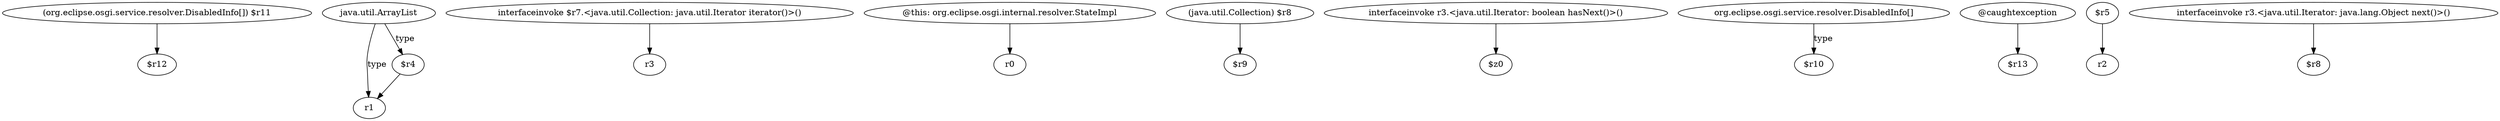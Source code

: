 digraph g {
0[label="(org.eclipse.osgi.service.resolver.DisabledInfo[]) $r11"]
1[label="$r12"]
0->1[label=""]
2[label="java.util.ArrayList"]
3[label="r1"]
2->3[label="type"]
4[label="$r4"]
2->4[label="type"]
5[label="interfaceinvoke $r7.<java.util.Collection: java.util.Iterator iterator()>()"]
6[label="r3"]
5->6[label=""]
7[label="@this: org.eclipse.osgi.internal.resolver.StateImpl"]
8[label="r0"]
7->8[label=""]
9[label="(java.util.Collection) $r8"]
10[label="$r9"]
9->10[label=""]
11[label="interfaceinvoke r3.<java.util.Iterator: boolean hasNext()>()"]
12[label="$z0"]
11->12[label=""]
13[label="org.eclipse.osgi.service.resolver.DisabledInfo[]"]
14[label="$r10"]
13->14[label="type"]
4->3[label=""]
15[label="@caughtexception"]
16[label="$r13"]
15->16[label=""]
17[label="$r5"]
18[label="r2"]
17->18[label=""]
19[label="interfaceinvoke r3.<java.util.Iterator: java.lang.Object next()>()"]
20[label="$r8"]
19->20[label=""]
}